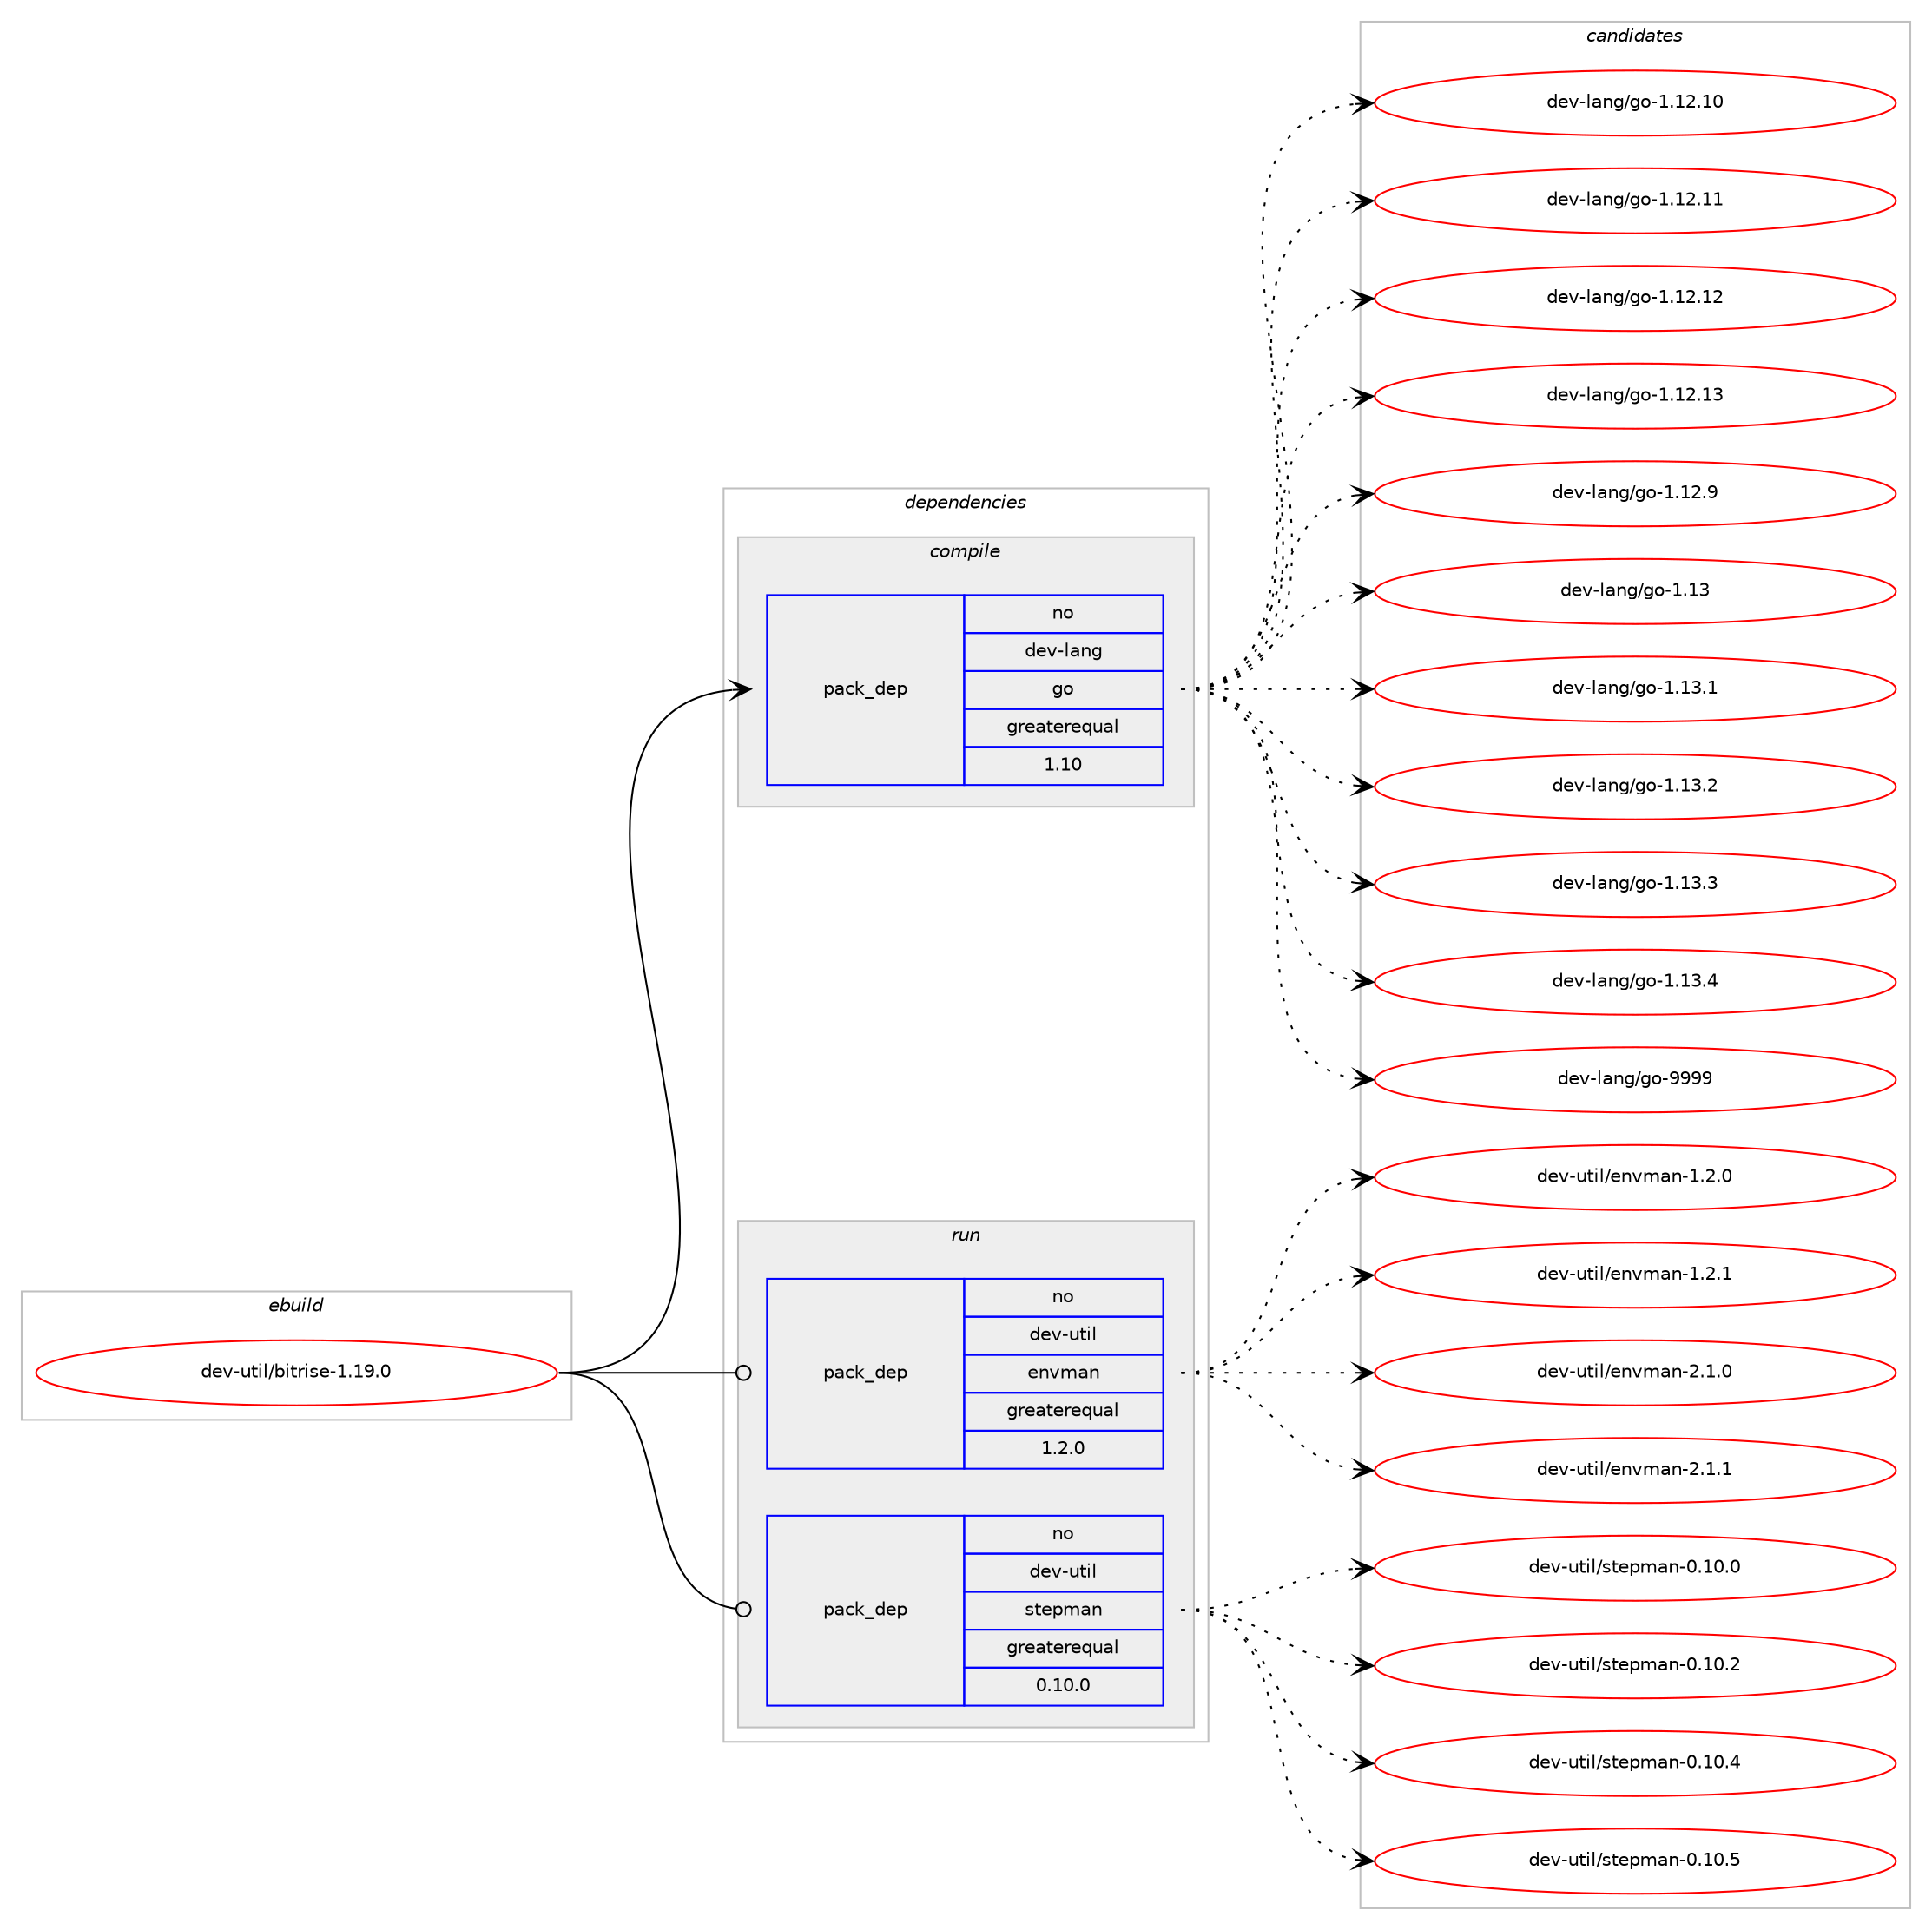 digraph prolog {

# *************
# Graph options
# *************

newrank=true;
concentrate=true;
compound=true;
graph [rankdir=LR,fontname=Helvetica,fontsize=10,ranksep=1.5];#, ranksep=2.5, nodesep=0.2];
edge  [arrowhead=vee];
node  [fontname=Helvetica,fontsize=10];

# **********
# The ebuild
# **********

subgraph cluster_leftcol {
color=gray;
rank=same;
label=<<i>ebuild</i>>;
id [label="dev-util/bitrise-1.19.0", color=red, width=4, href="../dev-util/bitrise-1.19.0.svg"];
}

# ****************
# The dependencies
# ****************

subgraph cluster_midcol {
color=gray;
label=<<i>dependencies</i>>;
subgraph cluster_compile {
fillcolor="#eeeeee";
style=filled;
label=<<i>compile</i>>;
subgraph pack531778 {
dependency725751 [label=<<TABLE BORDER="0" CELLBORDER="1" CELLSPACING="0" CELLPADDING="4" WIDTH="220"><TR><TD ROWSPAN="6" CELLPADDING="30">pack_dep</TD></TR><TR><TD WIDTH="110">no</TD></TR><TR><TD>dev-lang</TD></TR><TR><TD>go</TD></TR><TR><TD>greaterequal</TD></TR><TR><TD>1.10</TD></TR></TABLE>>, shape=none, color=blue];
}
id:e -> dependency725751:w [weight=20,style="solid",arrowhead="vee"];
}
subgraph cluster_compileandrun {
fillcolor="#eeeeee";
style=filled;
label=<<i>compile and run</i>>;
}
subgraph cluster_run {
fillcolor="#eeeeee";
style=filled;
label=<<i>run</i>>;
subgraph pack531779 {
dependency725752 [label=<<TABLE BORDER="0" CELLBORDER="1" CELLSPACING="0" CELLPADDING="4" WIDTH="220"><TR><TD ROWSPAN="6" CELLPADDING="30">pack_dep</TD></TR><TR><TD WIDTH="110">no</TD></TR><TR><TD>dev-util</TD></TR><TR><TD>envman</TD></TR><TR><TD>greaterequal</TD></TR><TR><TD>1.2.0</TD></TR></TABLE>>, shape=none, color=blue];
}
id:e -> dependency725752:w [weight=20,style="solid",arrowhead="odot"];
subgraph pack531780 {
dependency725753 [label=<<TABLE BORDER="0" CELLBORDER="1" CELLSPACING="0" CELLPADDING="4" WIDTH="220"><TR><TD ROWSPAN="6" CELLPADDING="30">pack_dep</TD></TR><TR><TD WIDTH="110">no</TD></TR><TR><TD>dev-util</TD></TR><TR><TD>stepman</TD></TR><TR><TD>greaterequal</TD></TR><TR><TD>0.10.0</TD></TR></TABLE>>, shape=none, color=blue];
}
id:e -> dependency725753:w [weight=20,style="solid",arrowhead="odot"];
}
}

# **************
# The candidates
# **************

subgraph cluster_choices {
rank=same;
color=gray;
label=<<i>candidates</i>>;

subgraph choice531778 {
color=black;
nodesep=1;
choice1001011184510897110103471031114549464950464948 [label="dev-lang/go-1.12.10", color=red, width=4,href="../dev-lang/go-1.12.10.svg"];
choice1001011184510897110103471031114549464950464949 [label="dev-lang/go-1.12.11", color=red, width=4,href="../dev-lang/go-1.12.11.svg"];
choice1001011184510897110103471031114549464950464950 [label="dev-lang/go-1.12.12", color=red, width=4,href="../dev-lang/go-1.12.12.svg"];
choice1001011184510897110103471031114549464950464951 [label="dev-lang/go-1.12.13", color=red, width=4,href="../dev-lang/go-1.12.13.svg"];
choice10010111845108971101034710311145494649504657 [label="dev-lang/go-1.12.9", color=red, width=4,href="../dev-lang/go-1.12.9.svg"];
choice1001011184510897110103471031114549464951 [label="dev-lang/go-1.13", color=red, width=4,href="../dev-lang/go-1.13.svg"];
choice10010111845108971101034710311145494649514649 [label="dev-lang/go-1.13.1", color=red, width=4,href="../dev-lang/go-1.13.1.svg"];
choice10010111845108971101034710311145494649514650 [label="dev-lang/go-1.13.2", color=red, width=4,href="../dev-lang/go-1.13.2.svg"];
choice10010111845108971101034710311145494649514651 [label="dev-lang/go-1.13.3", color=red, width=4,href="../dev-lang/go-1.13.3.svg"];
choice10010111845108971101034710311145494649514652 [label="dev-lang/go-1.13.4", color=red, width=4,href="../dev-lang/go-1.13.4.svg"];
choice1001011184510897110103471031114557575757 [label="dev-lang/go-9999", color=red, width=4,href="../dev-lang/go-9999.svg"];
dependency725751:e -> choice1001011184510897110103471031114549464950464948:w [style=dotted,weight="100"];
dependency725751:e -> choice1001011184510897110103471031114549464950464949:w [style=dotted,weight="100"];
dependency725751:e -> choice1001011184510897110103471031114549464950464950:w [style=dotted,weight="100"];
dependency725751:e -> choice1001011184510897110103471031114549464950464951:w [style=dotted,weight="100"];
dependency725751:e -> choice10010111845108971101034710311145494649504657:w [style=dotted,weight="100"];
dependency725751:e -> choice1001011184510897110103471031114549464951:w [style=dotted,weight="100"];
dependency725751:e -> choice10010111845108971101034710311145494649514649:w [style=dotted,weight="100"];
dependency725751:e -> choice10010111845108971101034710311145494649514650:w [style=dotted,weight="100"];
dependency725751:e -> choice10010111845108971101034710311145494649514651:w [style=dotted,weight="100"];
dependency725751:e -> choice10010111845108971101034710311145494649514652:w [style=dotted,weight="100"];
dependency725751:e -> choice1001011184510897110103471031114557575757:w [style=dotted,weight="100"];
}
subgraph choice531779 {
color=black;
nodesep=1;
choice100101118451171161051084710111011810997110454946504648 [label="dev-util/envman-1.2.0", color=red, width=4,href="../dev-util/envman-1.2.0.svg"];
choice100101118451171161051084710111011810997110454946504649 [label="dev-util/envman-1.2.1", color=red, width=4,href="../dev-util/envman-1.2.1.svg"];
choice100101118451171161051084710111011810997110455046494648 [label="dev-util/envman-2.1.0", color=red, width=4,href="../dev-util/envman-2.1.0.svg"];
choice100101118451171161051084710111011810997110455046494649 [label="dev-util/envman-2.1.1", color=red, width=4,href="../dev-util/envman-2.1.1.svg"];
dependency725752:e -> choice100101118451171161051084710111011810997110454946504648:w [style=dotted,weight="100"];
dependency725752:e -> choice100101118451171161051084710111011810997110454946504649:w [style=dotted,weight="100"];
dependency725752:e -> choice100101118451171161051084710111011810997110455046494648:w [style=dotted,weight="100"];
dependency725752:e -> choice100101118451171161051084710111011810997110455046494649:w [style=dotted,weight="100"];
}
subgraph choice531780 {
color=black;
nodesep=1;
choice10010111845117116105108471151161011121099711045484649484648 [label="dev-util/stepman-0.10.0", color=red, width=4,href="../dev-util/stepman-0.10.0.svg"];
choice10010111845117116105108471151161011121099711045484649484650 [label="dev-util/stepman-0.10.2", color=red, width=4,href="../dev-util/stepman-0.10.2.svg"];
choice10010111845117116105108471151161011121099711045484649484652 [label="dev-util/stepman-0.10.4", color=red, width=4,href="../dev-util/stepman-0.10.4.svg"];
choice10010111845117116105108471151161011121099711045484649484653 [label="dev-util/stepman-0.10.5", color=red, width=4,href="../dev-util/stepman-0.10.5.svg"];
dependency725753:e -> choice10010111845117116105108471151161011121099711045484649484648:w [style=dotted,weight="100"];
dependency725753:e -> choice10010111845117116105108471151161011121099711045484649484650:w [style=dotted,weight="100"];
dependency725753:e -> choice10010111845117116105108471151161011121099711045484649484652:w [style=dotted,weight="100"];
dependency725753:e -> choice10010111845117116105108471151161011121099711045484649484653:w [style=dotted,weight="100"];
}
}

}
